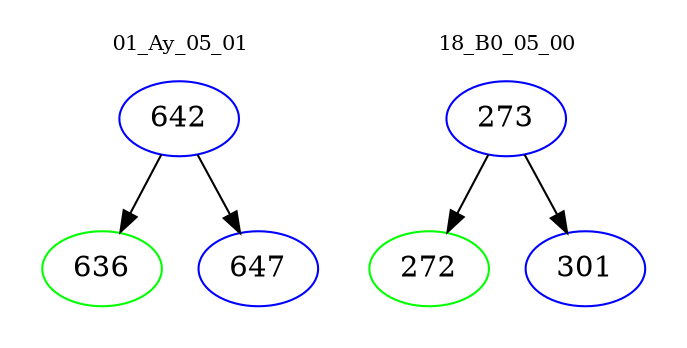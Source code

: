 digraph{
subgraph cluster_0 {
color = white
label = "01_Ay_05_01";
fontsize=10;
T0_642 [label="642", color="blue"]
T0_642 -> T0_636 [color="black"]
T0_636 [label="636", color="green"]
T0_642 -> T0_647 [color="black"]
T0_647 [label="647", color="blue"]
}
subgraph cluster_1 {
color = white
label = "18_B0_05_00";
fontsize=10;
T1_273 [label="273", color="blue"]
T1_273 -> T1_272 [color="black"]
T1_272 [label="272", color="green"]
T1_273 -> T1_301 [color="black"]
T1_301 [label="301", color="blue"]
}
}
